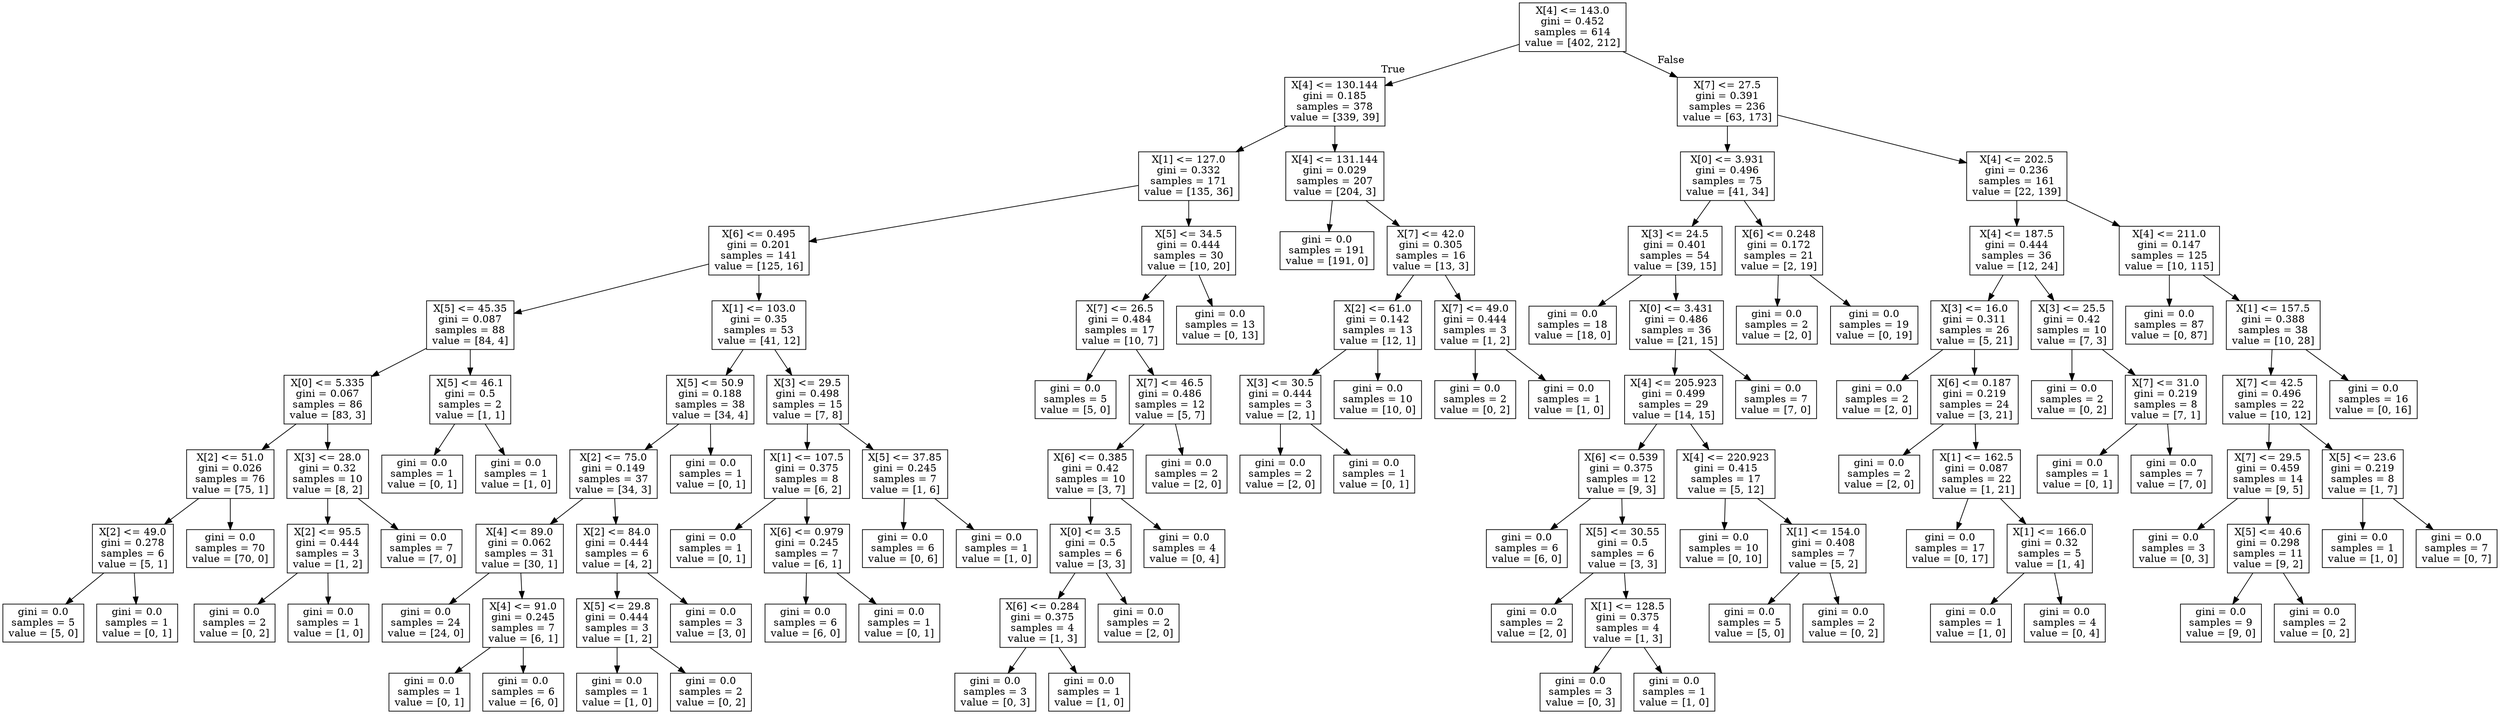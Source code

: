 digraph Tree {
node [shape=box] ;
0 [label="X[4] <= 143.0\ngini = 0.452\nsamples = 614\nvalue = [402, 212]"] ;
1 [label="X[4] <= 130.144\ngini = 0.185\nsamples = 378\nvalue = [339, 39]"] ;
0 -> 1 [labeldistance=2.5, labelangle=45, headlabel="True"] ;
2 [label="X[1] <= 127.0\ngini = 0.332\nsamples = 171\nvalue = [135, 36]"] ;
1 -> 2 ;
3 [label="X[6] <= 0.495\ngini = 0.201\nsamples = 141\nvalue = [125, 16]"] ;
2 -> 3 ;
4 [label="X[5] <= 45.35\ngini = 0.087\nsamples = 88\nvalue = [84, 4]"] ;
3 -> 4 ;
5 [label="X[0] <= 5.335\ngini = 0.067\nsamples = 86\nvalue = [83, 3]"] ;
4 -> 5 ;
6 [label="X[2] <= 51.0\ngini = 0.026\nsamples = 76\nvalue = [75, 1]"] ;
5 -> 6 ;
7 [label="X[2] <= 49.0\ngini = 0.278\nsamples = 6\nvalue = [5, 1]"] ;
6 -> 7 ;
8 [label="gini = 0.0\nsamples = 5\nvalue = [5, 0]"] ;
7 -> 8 ;
9 [label="gini = 0.0\nsamples = 1\nvalue = [0, 1]"] ;
7 -> 9 ;
10 [label="gini = 0.0\nsamples = 70\nvalue = [70, 0]"] ;
6 -> 10 ;
11 [label="X[3] <= 28.0\ngini = 0.32\nsamples = 10\nvalue = [8, 2]"] ;
5 -> 11 ;
12 [label="X[2] <= 95.5\ngini = 0.444\nsamples = 3\nvalue = [1, 2]"] ;
11 -> 12 ;
13 [label="gini = 0.0\nsamples = 2\nvalue = [0, 2]"] ;
12 -> 13 ;
14 [label="gini = 0.0\nsamples = 1\nvalue = [1, 0]"] ;
12 -> 14 ;
15 [label="gini = 0.0\nsamples = 7\nvalue = [7, 0]"] ;
11 -> 15 ;
16 [label="X[5] <= 46.1\ngini = 0.5\nsamples = 2\nvalue = [1, 1]"] ;
4 -> 16 ;
17 [label="gini = 0.0\nsamples = 1\nvalue = [0, 1]"] ;
16 -> 17 ;
18 [label="gini = 0.0\nsamples = 1\nvalue = [1, 0]"] ;
16 -> 18 ;
19 [label="X[1] <= 103.0\ngini = 0.35\nsamples = 53\nvalue = [41, 12]"] ;
3 -> 19 ;
20 [label="X[5] <= 50.9\ngini = 0.188\nsamples = 38\nvalue = [34, 4]"] ;
19 -> 20 ;
21 [label="X[2] <= 75.0\ngini = 0.149\nsamples = 37\nvalue = [34, 3]"] ;
20 -> 21 ;
22 [label="X[4] <= 89.0\ngini = 0.062\nsamples = 31\nvalue = [30, 1]"] ;
21 -> 22 ;
23 [label="gini = 0.0\nsamples = 24\nvalue = [24, 0]"] ;
22 -> 23 ;
24 [label="X[4] <= 91.0\ngini = 0.245\nsamples = 7\nvalue = [6, 1]"] ;
22 -> 24 ;
25 [label="gini = 0.0\nsamples = 1\nvalue = [0, 1]"] ;
24 -> 25 ;
26 [label="gini = 0.0\nsamples = 6\nvalue = [6, 0]"] ;
24 -> 26 ;
27 [label="X[2] <= 84.0\ngini = 0.444\nsamples = 6\nvalue = [4, 2]"] ;
21 -> 27 ;
28 [label="X[5] <= 29.8\ngini = 0.444\nsamples = 3\nvalue = [1, 2]"] ;
27 -> 28 ;
29 [label="gini = 0.0\nsamples = 1\nvalue = [1, 0]"] ;
28 -> 29 ;
30 [label="gini = 0.0\nsamples = 2\nvalue = [0, 2]"] ;
28 -> 30 ;
31 [label="gini = 0.0\nsamples = 3\nvalue = [3, 0]"] ;
27 -> 31 ;
32 [label="gini = 0.0\nsamples = 1\nvalue = [0, 1]"] ;
20 -> 32 ;
33 [label="X[3] <= 29.5\ngini = 0.498\nsamples = 15\nvalue = [7, 8]"] ;
19 -> 33 ;
34 [label="X[1] <= 107.5\ngini = 0.375\nsamples = 8\nvalue = [6, 2]"] ;
33 -> 34 ;
35 [label="gini = 0.0\nsamples = 1\nvalue = [0, 1]"] ;
34 -> 35 ;
36 [label="X[6] <= 0.979\ngini = 0.245\nsamples = 7\nvalue = [6, 1]"] ;
34 -> 36 ;
37 [label="gini = 0.0\nsamples = 6\nvalue = [6, 0]"] ;
36 -> 37 ;
38 [label="gini = 0.0\nsamples = 1\nvalue = [0, 1]"] ;
36 -> 38 ;
39 [label="X[5] <= 37.85\ngini = 0.245\nsamples = 7\nvalue = [1, 6]"] ;
33 -> 39 ;
40 [label="gini = 0.0\nsamples = 6\nvalue = [0, 6]"] ;
39 -> 40 ;
41 [label="gini = 0.0\nsamples = 1\nvalue = [1, 0]"] ;
39 -> 41 ;
42 [label="X[5] <= 34.5\ngini = 0.444\nsamples = 30\nvalue = [10, 20]"] ;
2 -> 42 ;
43 [label="X[7] <= 26.5\ngini = 0.484\nsamples = 17\nvalue = [10, 7]"] ;
42 -> 43 ;
44 [label="gini = 0.0\nsamples = 5\nvalue = [5, 0]"] ;
43 -> 44 ;
45 [label="X[7] <= 46.5\ngini = 0.486\nsamples = 12\nvalue = [5, 7]"] ;
43 -> 45 ;
46 [label="X[6] <= 0.385\ngini = 0.42\nsamples = 10\nvalue = [3, 7]"] ;
45 -> 46 ;
47 [label="X[0] <= 3.5\ngini = 0.5\nsamples = 6\nvalue = [3, 3]"] ;
46 -> 47 ;
48 [label="X[6] <= 0.284\ngini = 0.375\nsamples = 4\nvalue = [1, 3]"] ;
47 -> 48 ;
49 [label="gini = 0.0\nsamples = 3\nvalue = [0, 3]"] ;
48 -> 49 ;
50 [label="gini = 0.0\nsamples = 1\nvalue = [1, 0]"] ;
48 -> 50 ;
51 [label="gini = 0.0\nsamples = 2\nvalue = [2, 0]"] ;
47 -> 51 ;
52 [label="gini = 0.0\nsamples = 4\nvalue = [0, 4]"] ;
46 -> 52 ;
53 [label="gini = 0.0\nsamples = 2\nvalue = [2, 0]"] ;
45 -> 53 ;
54 [label="gini = 0.0\nsamples = 13\nvalue = [0, 13]"] ;
42 -> 54 ;
55 [label="X[4] <= 131.144\ngini = 0.029\nsamples = 207\nvalue = [204, 3]"] ;
1 -> 55 ;
56 [label="gini = 0.0\nsamples = 191\nvalue = [191, 0]"] ;
55 -> 56 ;
57 [label="X[7] <= 42.0\ngini = 0.305\nsamples = 16\nvalue = [13, 3]"] ;
55 -> 57 ;
58 [label="X[2] <= 61.0\ngini = 0.142\nsamples = 13\nvalue = [12, 1]"] ;
57 -> 58 ;
59 [label="X[3] <= 30.5\ngini = 0.444\nsamples = 3\nvalue = [2, 1]"] ;
58 -> 59 ;
60 [label="gini = 0.0\nsamples = 2\nvalue = [2, 0]"] ;
59 -> 60 ;
61 [label="gini = 0.0\nsamples = 1\nvalue = [0, 1]"] ;
59 -> 61 ;
62 [label="gini = 0.0\nsamples = 10\nvalue = [10, 0]"] ;
58 -> 62 ;
63 [label="X[7] <= 49.0\ngini = 0.444\nsamples = 3\nvalue = [1, 2]"] ;
57 -> 63 ;
64 [label="gini = 0.0\nsamples = 2\nvalue = [0, 2]"] ;
63 -> 64 ;
65 [label="gini = 0.0\nsamples = 1\nvalue = [1, 0]"] ;
63 -> 65 ;
66 [label="X[7] <= 27.5\ngini = 0.391\nsamples = 236\nvalue = [63, 173]"] ;
0 -> 66 [labeldistance=2.5, labelangle=-45, headlabel="False"] ;
67 [label="X[0] <= 3.931\ngini = 0.496\nsamples = 75\nvalue = [41, 34]"] ;
66 -> 67 ;
68 [label="X[3] <= 24.5\ngini = 0.401\nsamples = 54\nvalue = [39, 15]"] ;
67 -> 68 ;
69 [label="gini = 0.0\nsamples = 18\nvalue = [18, 0]"] ;
68 -> 69 ;
70 [label="X[0] <= 3.431\ngini = 0.486\nsamples = 36\nvalue = [21, 15]"] ;
68 -> 70 ;
71 [label="X[4] <= 205.923\ngini = 0.499\nsamples = 29\nvalue = [14, 15]"] ;
70 -> 71 ;
72 [label="X[6] <= 0.539\ngini = 0.375\nsamples = 12\nvalue = [9, 3]"] ;
71 -> 72 ;
73 [label="gini = 0.0\nsamples = 6\nvalue = [6, 0]"] ;
72 -> 73 ;
74 [label="X[5] <= 30.55\ngini = 0.5\nsamples = 6\nvalue = [3, 3]"] ;
72 -> 74 ;
75 [label="gini = 0.0\nsamples = 2\nvalue = [2, 0]"] ;
74 -> 75 ;
76 [label="X[1] <= 128.5\ngini = 0.375\nsamples = 4\nvalue = [1, 3]"] ;
74 -> 76 ;
77 [label="gini = 0.0\nsamples = 3\nvalue = [0, 3]"] ;
76 -> 77 ;
78 [label="gini = 0.0\nsamples = 1\nvalue = [1, 0]"] ;
76 -> 78 ;
79 [label="X[4] <= 220.923\ngini = 0.415\nsamples = 17\nvalue = [5, 12]"] ;
71 -> 79 ;
80 [label="gini = 0.0\nsamples = 10\nvalue = [0, 10]"] ;
79 -> 80 ;
81 [label="X[1] <= 154.0\ngini = 0.408\nsamples = 7\nvalue = [5, 2]"] ;
79 -> 81 ;
82 [label="gini = 0.0\nsamples = 5\nvalue = [5, 0]"] ;
81 -> 82 ;
83 [label="gini = 0.0\nsamples = 2\nvalue = [0, 2]"] ;
81 -> 83 ;
84 [label="gini = 0.0\nsamples = 7\nvalue = [7, 0]"] ;
70 -> 84 ;
85 [label="X[6] <= 0.248\ngini = 0.172\nsamples = 21\nvalue = [2, 19]"] ;
67 -> 85 ;
86 [label="gini = 0.0\nsamples = 2\nvalue = [2, 0]"] ;
85 -> 86 ;
87 [label="gini = 0.0\nsamples = 19\nvalue = [0, 19]"] ;
85 -> 87 ;
88 [label="X[4] <= 202.5\ngini = 0.236\nsamples = 161\nvalue = [22, 139]"] ;
66 -> 88 ;
89 [label="X[4] <= 187.5\ngini = 0.444\nsamples = 36\nvalue = [12, 24]"] ;
88 -> 89 ;
90 [label="X[3] <= 16.0\ngini = 0.311\nsamples = 26\nvalue = [5, 21]"] ;
89 -> 90 ;
91 [label="gini = 0.0\nsamples = 2\nvalue = [2, 0]"] ;
90 -> 91 ;
92 [label="X[6] <= 0.187\ngini = 0.219\nsamples = 24\nvalue = [3, 21]"] ;
90 -> 92 ;
93 [label="gini = 0.0\nsamples = 2\nvalue = [2, 0]"] ;
92 -> 93 ;
94 [label="X[1] <= 162.5\ngini = 0.087\nsamples = 22\nvalue = [1, 21]"] ;
92 -> 94 ;
95 [label="gini = 0.0\nsamples = 17\nvalue = [0, 17]"] ;
94 -> 95 ;
96 [label="X[1] <= 166.0\ngini = 0.32\nsamples = 5\nvalue = [1, 4]"] ;
94 -> 96 ;
97 [label="gini = 0.0\nsamples = 1\nvalue = [1, 0]"] ;
96 -> 97 ;
98 [label="gini = 0.0\nsamples = 4\nvalue = [0, 4]"] ;
96 -> 98 ;
99 [label="X[3] <= 25.5\ngini = 0.42\nsamples = 10\nvalue = [7, 3]"] ;
89 -> 99 ;
100 [label="gini = 0.0\nsamples = 2\nvalue = [0, 2]"] ;
99 -> 100 ;
101 [label="X[7] <= 31.0\ngini = 0.219\nsamples = 8\nvalue = [7, 1]"] ;
99 -> 101 ;
102 [label="gini = 0.0\nsamples = 1\nvalue = [0, 1]"] ;
101 -> 102 ;
103 [label="gini = 0.0\nsamples = 7\nvalue = [7, 0]"] ;
101 -> 103 ;
104 [label="X[4] <= 211.0\ngini = 0.147\nsamples = 125\nvalue = [10, 115]"] ;
88 -> 104 ;
105 [label="gini = 0.0\nsamples = 87\nvalue = [0, 87]"] ;
104 -> 105 ;
106 [label="X[1] <= 157.5\ngini = 0.388\nsamples = 38\nvalue = [10, 28]"] ;
104 -> 106 ;
107 [label="X[7] <= 42.5\ngini = 0.496\nsamples = 22\nvalue = [10, 12]"] ;
106 -> 107 ;
108 [label="X[7] <= 29.5\ngini = 0.459\nsamples = 14\nvalue = [9, 5]"] ;
107 -> 108 ;
109 [label="gini = 0.0\nsamples = 3\nvalue = [0, 3]"] ;
108 -> 109 ;
110 [label="X[5] <= 40.6\ngini = 0.298\nsamples = 11\nvalue = [9, 2]"] ;
108 -> 110 ;
111 [label="gini = 0.0\nsamples = 9\nvalue = [9, 0]"] ;
110 -> 111 ;
112 [label="gini = 0.0\nsamples = 2\nvalue = [0, 2]"] ;
110 -> 112 ;
113 [label="X[5] <= 23.6\ngini = 0.219\nsamples = 8\nvalue = [1, 7]"] ;
107 -> 113 ;
114 [label="gini = 0.0\nsamples = 1\nvalue = [1, 0]"] ;
113 -> 114 ;
115 [label="gini = 0.0\nsamples = 7\nvalue = [0, 7]"] ;
113 -> 115 ;
116 [label="gini = 0.0\nsamples = 16\nvalue = [0, 16]"] ;
106 -> 116 ;
}